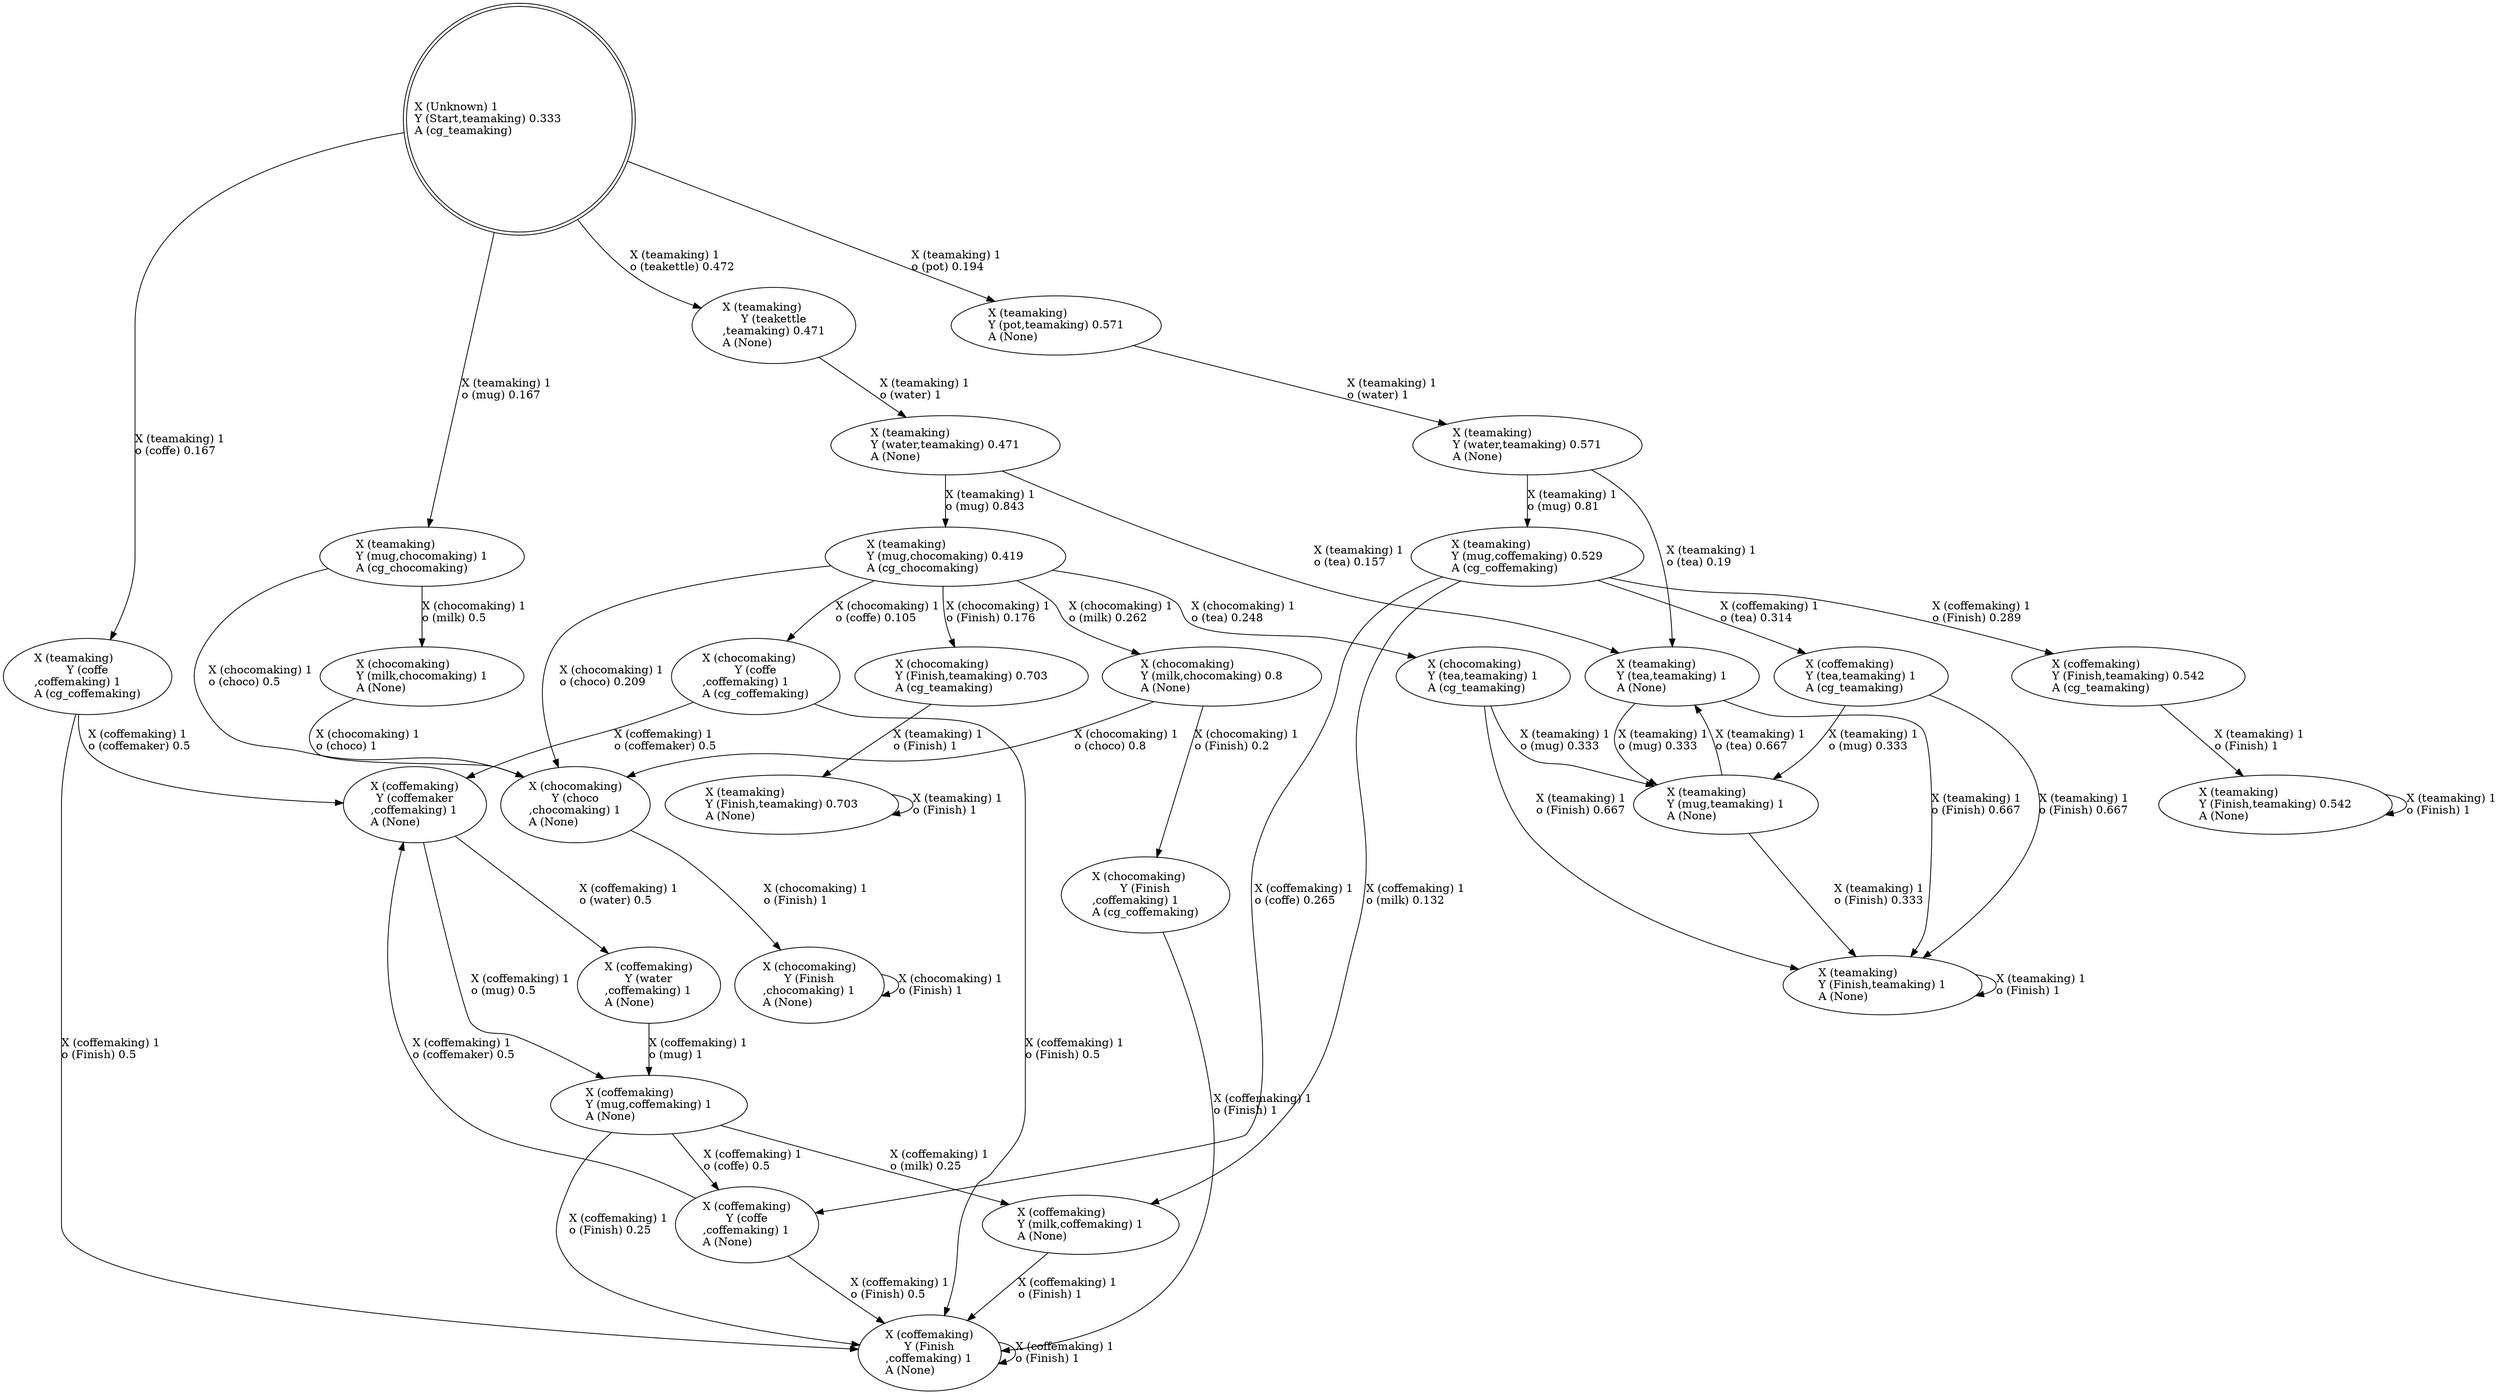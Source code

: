 digraph G
{
root [label="X (Unknown) 1\lY (Start,teamaking) 0.333\lA (cg_teamaking)\l" shape=doublecircle labeljust="l"];
x1row7 [label="X (teamaking)\lY (Finish,teamaking) 1\lA (None)\l"];
x1row8 [label="X (teamaking)\lY (mug,teamaking) 1\lA (None)\l"];
x1row9 [label="X (teamaking)\lY (Finish,teamaking) 0.703\lA (None)\l"];
x3row9 [label="X (chocomaking)\lY (Finish,teamaking) 0.703\lA (cg_teamaking)\l"];
x3row10 [label="X (chocomaking)\lY (milk,chocomaking) 0.8\lA (None)\l"];
x3row11 [label="X (chocomaking)\lY (choco\n,chocomaking) 1\lA (None)\l"];
x3row1 [label="X (chocomaking)\lY (coffe\n,coffemaking) 1\lA (cg_coffemaking)\l"];
x1row4 [label="X (teamaking)\lY (water,teamaking) 0.471\lA (None)\l"];
x1row1 [label="X (teamaking)\lY (coffe\n,coffemaking) 1\lA (cg_coffemaking)\l"];
x1row2 [label="X (teamaking)\lY (mug,chocomaking) 1\lA (cg_chocomaking)\l"];
x1row3 [label="X (teamaking)\lY (pot,teamaking) 0.571\lA (None)\l"];
x2row1 [label="X (coffemaking)\lY (coffe\n,coffemaking) 1\lA (None)\l"];
x1row0 [label="X (teamaking)\lY (teakettle\n,teamaking) 0.471\lA (None)\l"];
x1row5 [label="X (teamaking)\lY (tea,teamaking) 1\lA (None)\l"];
x1row6 [label="X (teamaking)\lY (mug,chocomaking) 0.419\lA (cg_chocomaking)\l"];
x2row5 [label="X (coffemaking)\lY (tea,teamaking) 1\lA (cg_teamaking)\l"];
x3row5 [label="X (chocomaking)\lY (tea,teamaking) 1\lA (cg_teamaking)\l"];
x3row12 [label="X (chocomaking)\lY (Finish\n,coffemaking) 1\lA (cg_coffemaking)\l"];
x2row12 [label="X (coffemaking)\lY (Finish\n,coffemaking) 1\lA (None)\l"];
x2row13 [label="X (coffemaking)\lY (coffemaker\n,coffemaking) 1\lA (None)\l"];
x2row14 [label="X (coffemaking)\lY (water\n,coffemaking) 1\lA (None)\l"];
x2row15 [label="X (coffemaking)\lY (mug,coffemaking) 1\lA (None)\l"];
x2row16 [label="X (coffemaking)\lY (milk,coffemaking) 1\lA (None)\l"];
x3row17 [label="X (chocomaking)\lY (Finish\n,chocomaking) 1\lA (None)\l"];
x3row18 [label="X (chocomaking)\lY (milk,chocomaking) 1\lA (None)\l"];
x1row19 [label="X (teamaking)\lY (water,teamaking) 0.571\lA (None)\l"];
x1row20 [label="X (teamaking)\lY (mug,coffemaking) 0.529\lA (cg_coffemaking)\l"];
x1row21 [label="X (teamaking)\lY (Finish,teamaking) 0.542\lA (None)\l"];
x2row21 [label="X (coffemaking)\lY (Finish,teamaking) 0.542\lA (cg_teamaking)\l"];
root -> x1row0 [label="X (teamaking) 1\lo (teakettle) 0.472\l"];
root -> x1row1 [label="X (teamaking) 1\lo (coffe) 0.167\l"];
root -> x1row2 [label="X (teamaking) 1\lo (mug) 0.167\l"];
root -> x1row3 [label="X (teamaking) 1\lo (pot) 0.194\l"];
x1row0 -> x1row4 [label="X (teamaking) 1\lo (water) 1\l"];
x1row4 -> x1row5 [label="X (teamaking) 1\lo (tea) 0.157\l"];
x1row4 -> x1row6 [label="X (teamaking) 1\lo (mug) 0.843\l"];
x1row5 -> x1row7 [label="X (teamaking) 1\lo (Finish) 0.667\l"];
x1row5 -> x1row8 [label="X (teamaking) 1\lo (mug) 0.333\l"];
x1row7 -> x1row7 [label="X (teamaking) 1\lo (Finish) 1\l"];
x1row8 -> x1row7 [label="X (teamaking) 1\lo (Finish) 0.333\l"];
x1row8 -> x1row5 [label="X (teamaking) 1\lo (tea) 0.667\l"];
x1row6 -> x3row9 [label="X (chocomaking) 1\lo (Finish) 0.176\l"];
x1row6 -> x3row5 [label="X (chocomaking) 1\lo (tea) 0.248\l"];
x1row6 -> x3row1 [label="X (chocomaking) 1\lo (coffe) 0.105\l"];
x1row6 -> x3row10 [label="X (chocomaking) 1\lo (milk) 0.262\l"];
x1row6 -> x3row11 [label="X (chocomaking) 1\lo (choco) 0.209\l"];
x3row9 -> x1row9 [label="X (teamaking) 1\lo (Finish) 1\l"];
x1row9 -> x1row9 [label="X (teamaking) 1\lo (Finish) 1\l"];
x3row5 -> x1row7 [label="X (teamaking) 1\lo (Finish) 0.667\l"];
x3row5 -> x1row8 [label="X (teamaking) 1\lo (mug) 0.333\l"];
x3row1 -> x2row12 [label="X (coffemaking) 1\lo (Finish) 0.5\l"];
x3row1 -> x2row13 [label="X (coffemaking) 1\lo (coffemaker) 0.5\l"];
x2row12 -> x2row12 [label="X (coffemaking) 1\lo (Finish) 1\l"];
x2row13 -> x2row14 [label="X (coffemaking) 1\lo (water) 0.5\l"];
x2row13 -> x2row15 [label="X (coffemaking) 1\lo (mug) 0.5\l"];
x2row14 -> x2row15 [label="X (coffemaking) 1\lo (mug) 1\l"];
x2row15 -> x2row12 [label="X (coffemaking) 1\lo (Finish) 0.25\l"];
x2row15 -> x2row1 [label="X (coffemaking) 1\lo (coffe) 0.5\l"];
x2row15 -> x2row16 [label="X (coffemaking) 1\lo (milk) 0.25\l"];
x2row1 -> x2row12 [label="X (coffemaking) 1\lo (Finish) 0.5\l"];
x2row1 -> x2row13 [label="X (coffemaking) 1\lo (coffemaker) 0.5\l"];
x2row16 -> x2row12 [label="X (coffemaking) 1\lo (Finish) 1\l"];
x3row10 -> x3row12 [label="X (chocomaking) 1\lo (Finish) 0.2\l"];
x3row10 -> x3row11 [label="X (chocomaking) 1\lo (choco) 0.8\l"];
x3row12 -> x2row12 [label="X (coffemaking) 1\lo (Finish) 1\l"];
x3row11 -> x3row17 [label="X (chocomaking) 1\lo (Finish) 1\l"];
x3row17 -> x3row17 [label="X (chocomaking) 1\lo (Finish) 1\l"];
x1row1 -> x2row12 [label="X (coffemaking) 1\lo (Finish) 0.5\l"];
x1row1 -> x2row13 [label="X (coffemaking) 1\lo (coffemaker) 0.5\l"];
x1row2 -> x3row18 [label="X (chocomaking) 1\lo (milk) 0.5\l"];
x1row2 -> x3row11 [label="X (chocomaking) 1\lo (choco) 0.5\l"];
x3row18 -> x3row11 [label="X (chocomaking) 1\lo (choco) 1\l"];
x1row3 -> x1row19 [label="X (teamaking) 1\lo (water) 1\l"];
x1row19 -> x1row5 [label="X (teamaking) 1\lo (tea) 0.19\l"];
x1row19 -> x1row20 [label="X (teamaking) 1\lo (mug) 0.81\l"];
x1row20 -> x2row21 [label="X (coffemaking) 1\lo (Finish) 0.289\l"];
x1row20 -> x2row5 [label="X (coffemaking) 1\lo (tea) 0.314\l"];
x1row20 -> x2row1 [label="X (coffemaking) 1\lo (coffe) 0.265\l"];
x1row20 -> x2row16 [label="X (coffemaking) 1\lo (milk) 0.132\l"];
x2row21 -> x1row21 [label="X (teamaking) 1\lo (Finish) 1\l"];
x1row21 -> x1row21 [label="X (teamaking) 1\lo (Finish) 1\l"];
x2row5 -> x1row7 [label="X (teamaking) 1\lo (Finish) 0.667\l"];
x2row5 -> x1row8 [label="X (teamaking) 1\lo (mug) 0.333\l"];
}

